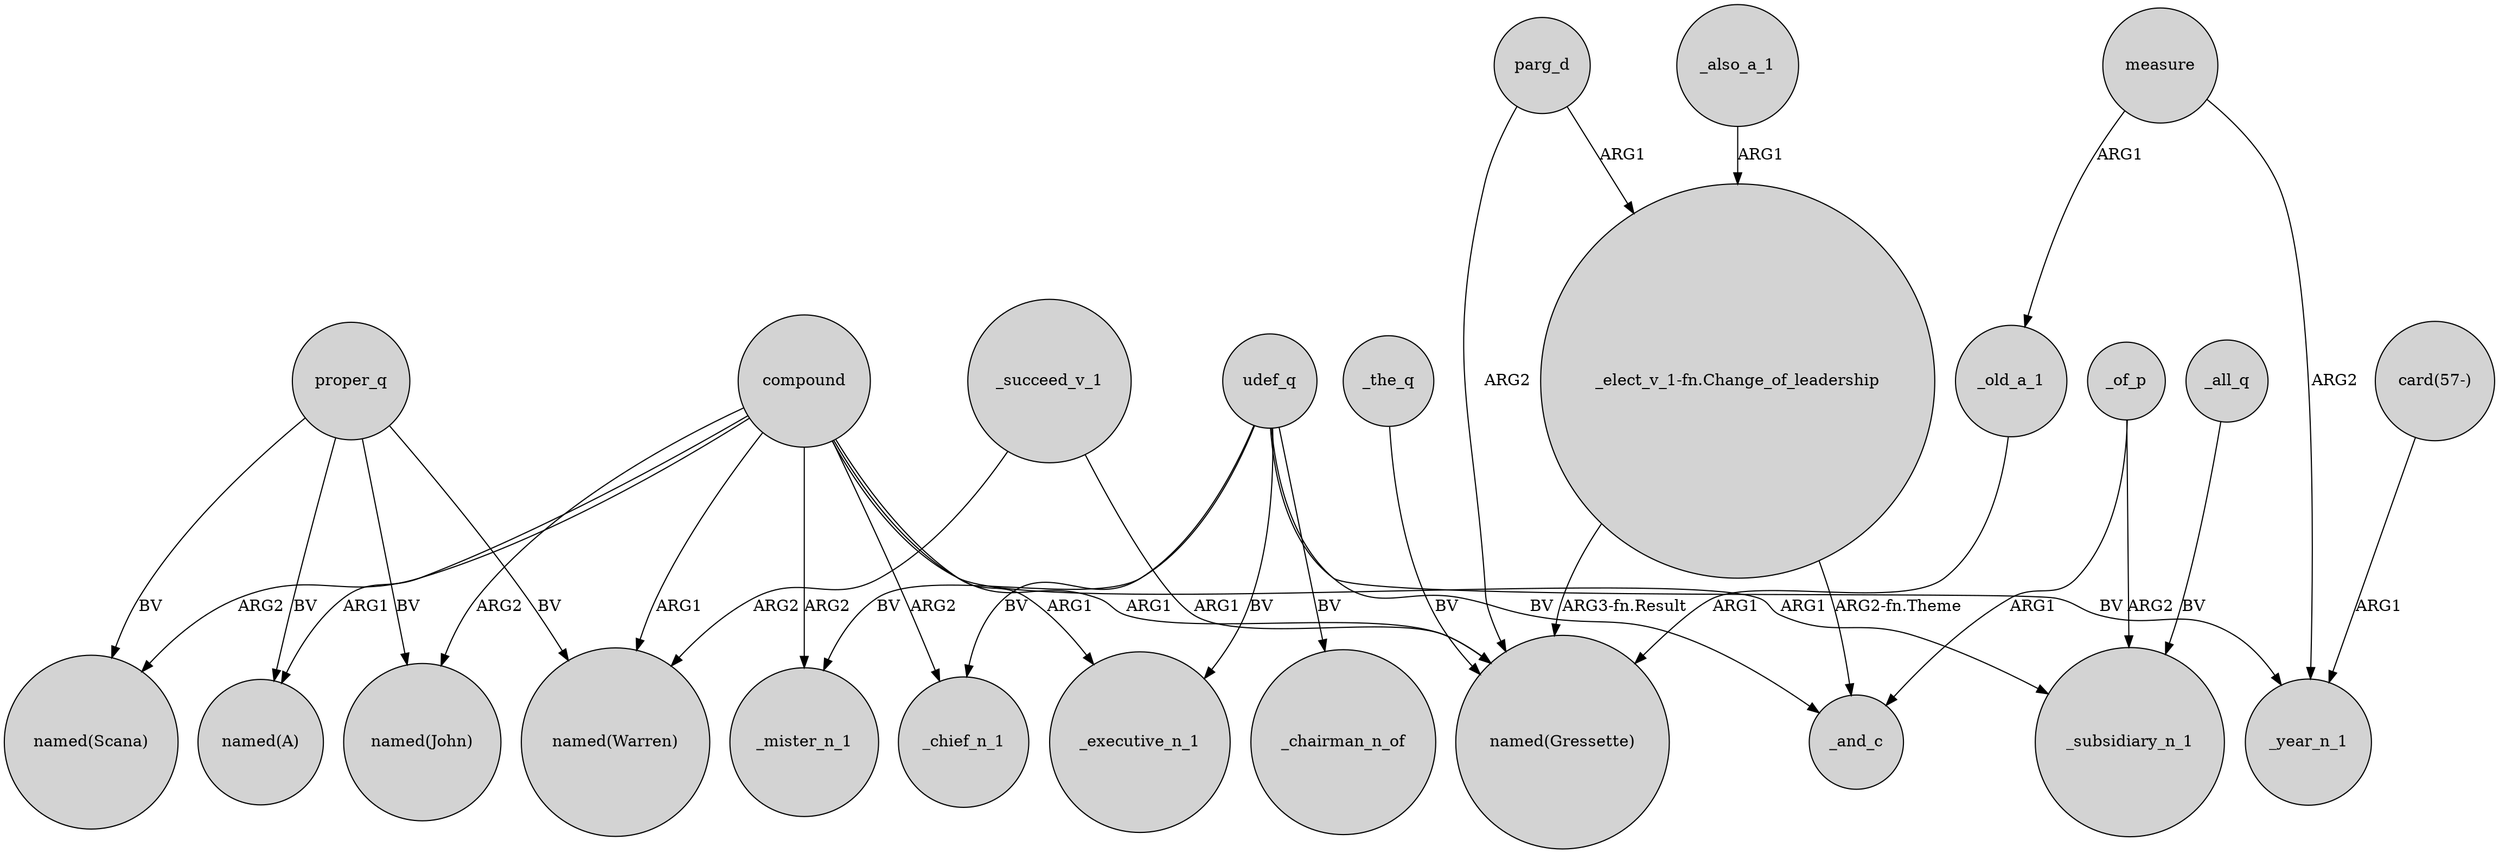digraph {
	node [shape=circle style=filled]
	compound -> "named(John)" [label=ARG2]
	proper_q -> "named(Warren)" [label=BV]
	_all_q -> _subsidiary_n_1 [label=BV]
	_the_q -> "named(Gressette)" [label=BV]
	measure -> _year_n_1 [label=ARG2]
	udef_q -> _executive_n_1 [label=BV]
	_succeed_v_1 -> "named(Warren)" [label=ARG2]
	compound -> _mister_n_1 [label=ARG2]
	parg_d -> "named(Gressette)" [label=ARG2]
	compound -> _executive_n_1 [label=ARG1]
	_old_a_1 -> "named(Gressette)" [label=ARG1]
	udef_q -> _mister_n_1 [label=BV]
	compound -> "named(A)" [label=ARG1]
	parg_d -> "_elect_v_1-fn.Change_of_leadership" [label=ARG1]
	"card(57-)" -> _year_n_1 [label=ARG1]
	udef_q -> _chairman_n_of [label=BV]
	compound -> _chief_n_1 [label=ARG2]
	measure -> _old_a_1 [label=ARG1]
	"_elect_v_1-fn.Change_of_leadership" -> _and_c [label="ARG2-fn.Theme"]
	_succeed_v_1 -> "named(Gressette)" [label=ARG1]
	udef_q -> _chief_n_1 [label=BV]
	proper_q -> "named(Scana)" [label=BV]
	_of_p -> _and_c [label=ARG1]
	compound -> _subsidiary_n_1 [label=ARG1]
	compound -> "named(Warren)" [label=ARG1]
	"_elect_v_1-fn.Change_of_leadership" -> "named(Gressette)" [label="ARG3-fn.Result"]
	udef_q -> _year_n_1 [label=BV]
	compound -> "named(Scana)" [label=ARG2]
	proper_q -> "named(John)" [label=BV]
	udef_q -> _and_c [label=BV]
	compound -> "named(Gressette)" [label=ARG1]
	_of_p -> _subsidiary_n_1 [label=ARG2]
	_also_a_1 -> "_elect_v_1-fn.Change_of_leadership" [label=ARG1]
	proper_q -> "named(A)" [label=BV]
}
